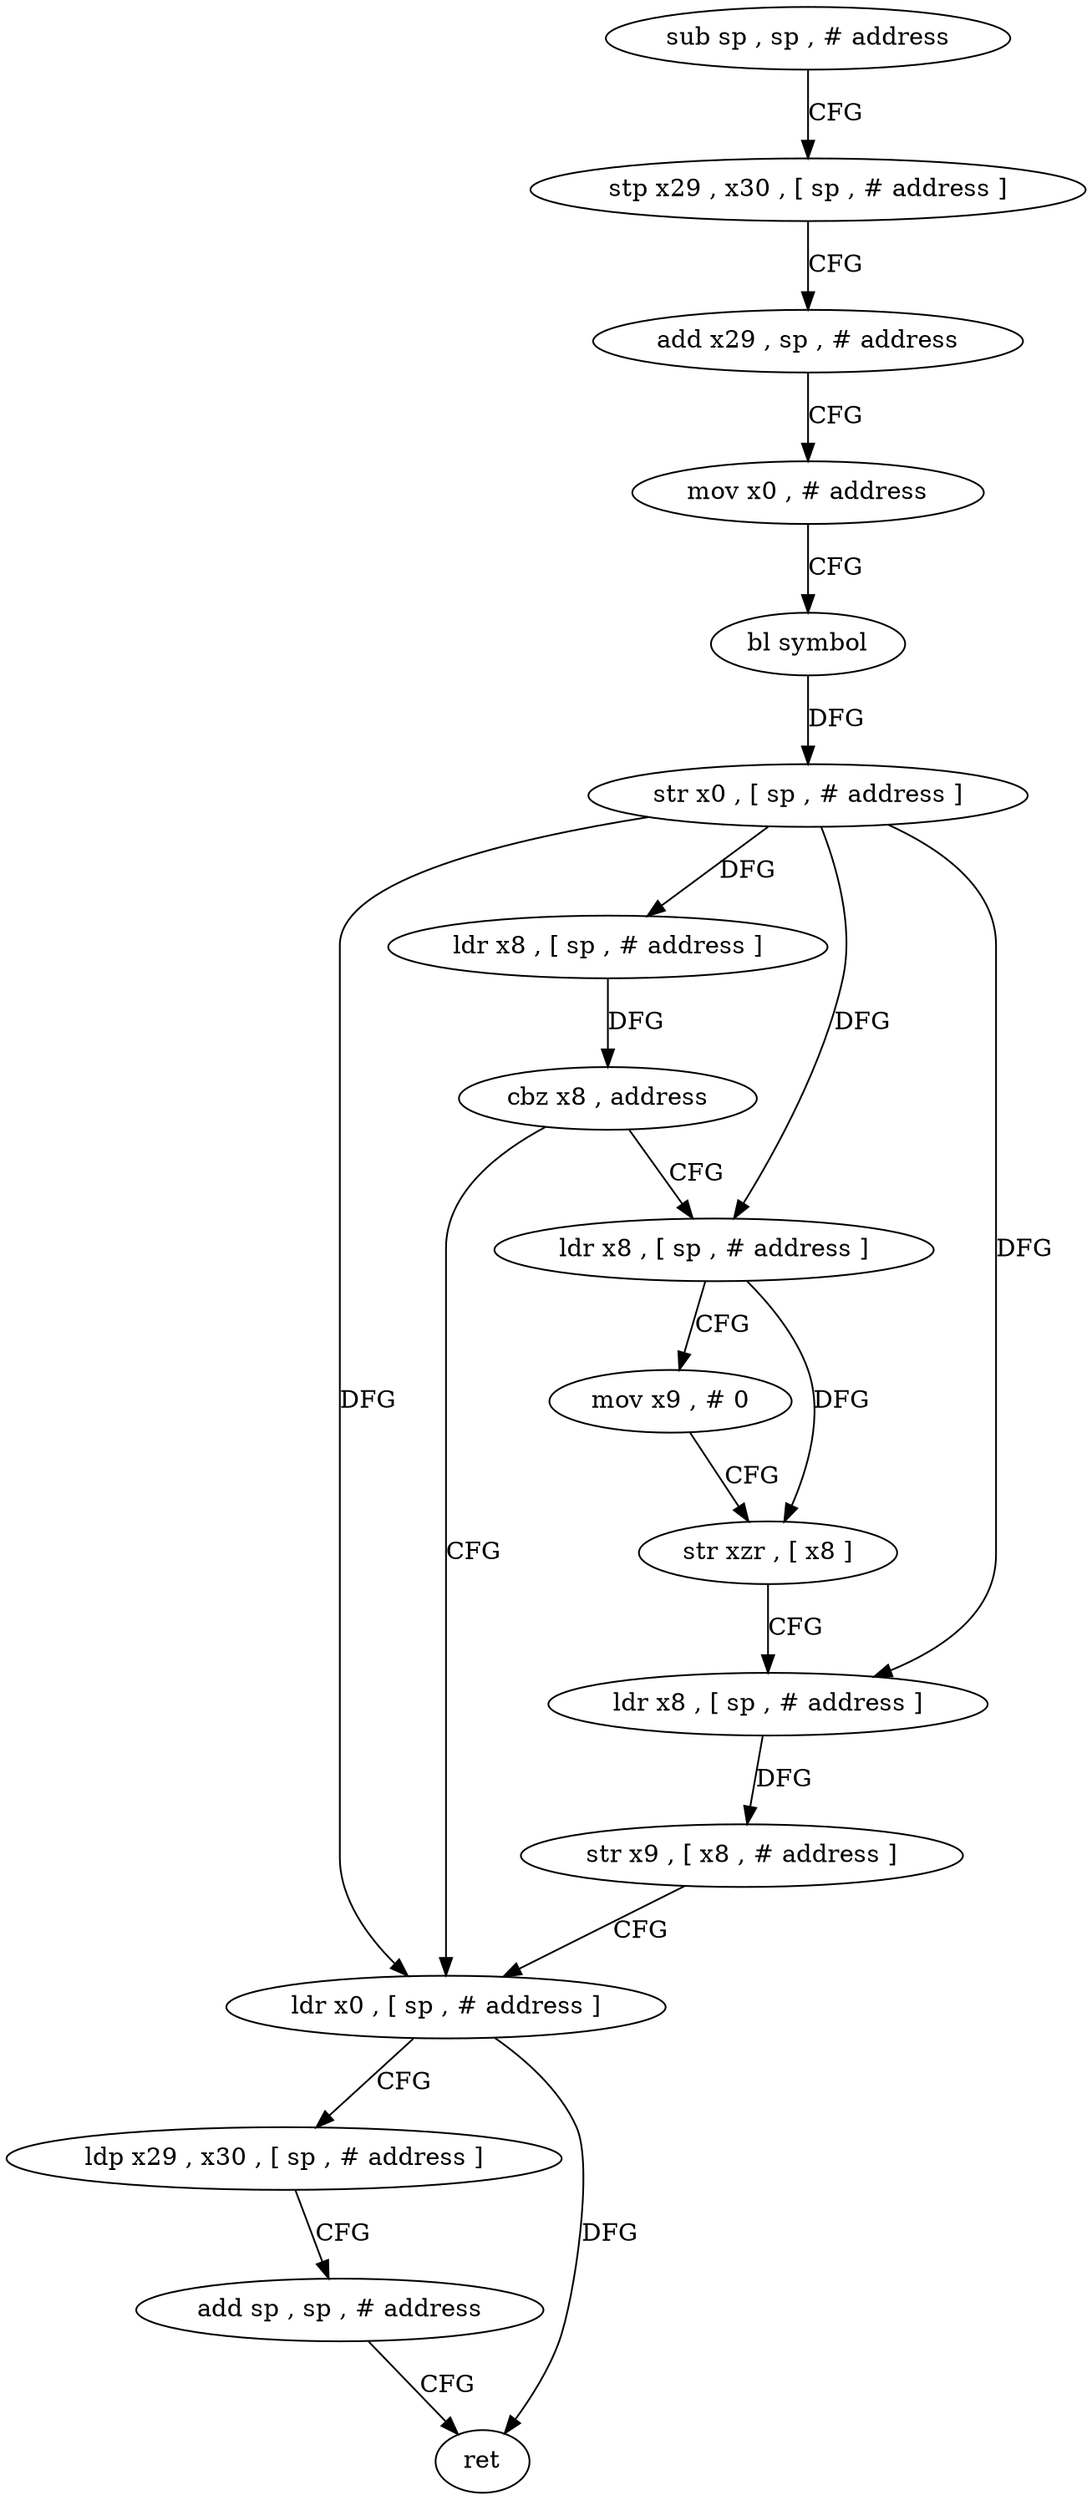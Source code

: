 digraph "func" {
"177192" [label = "sub sp , sp , # address" ]
"177196" [label = "stp x29 , x30 , [ sp , # address ]" ]
"177200" [label = "add x29 , sp , # address" ]
"177204" [label = "mov x0 , # address" ]
"177208" [label = "bl symbol" ]
"177212" [label = "str x0 , [ sp , # address ]" ]
"177216" [label = "ldr x8 , [ sp , # address ]" ]
"177220" [label = "cbz x8 , address" ]
"177244" [label = "ldr x0 , [ sp , # address ]" ]
"177224" [label = "ldr x8 , [ sp , # address ]" ]
"177248" [label = "ldp x29 , x30 , [ sp , # address ]" ]
"177252" [label = "add sp , sp , # address" ]
"177256" [label = "ret" ]
"177228" [label = "mov x9 , # 0" ]
"177232" [label = "str xzr , [ x8 ]" ]
"177236" [label = "ldr x8 , [ sp , # address ]" ]
"177240" [label = "str x9 , [ x8 , # address ]" ]
"177192" -> "177196" [ label = "CFG" ]
"177196" -> "177200" [ label = "CFG" ]
"177200" -> "177204" [ label = "CFG" ]
"177204" -> "177208" [ label = "CFG" ]
"177208" -> "177212" [ label = "DFG" ]
"177212" -> "177216" [ label = "DFG" ]
"177212" -> "177244" [ label = "DFG" ]
"177212" -> "177224" [ label = "DFG" ]
"177212" -> "177236" [ label = "DFG" ]
"177216" -> "177220" [ label = "DFG" ]
"177220" -> "177244" [ label = "CFG" ]
"177220" -> "177224" [ label = "CFG" ]
"177244" -> "177248" [ label = "CFG" ]
"177244" -> "177256" [ label = "DFG" ]
"177224" -> "177228" [ label = "CFG" ]
"177224" -> "177232" [ label = "DFG" ]
"177248" -> "177252" [ label = "CFG" ]
"177252" -> "177256" [ label = "CFG" ]
"177228" -> "177232" [ label = "CFG" ]
"177232" -> "177236" [ label = "CFG" ]
"177236" -> "177240" [ label = "DFG" ]
"177240" -> "177244" [ label = "CFG" ]
}
